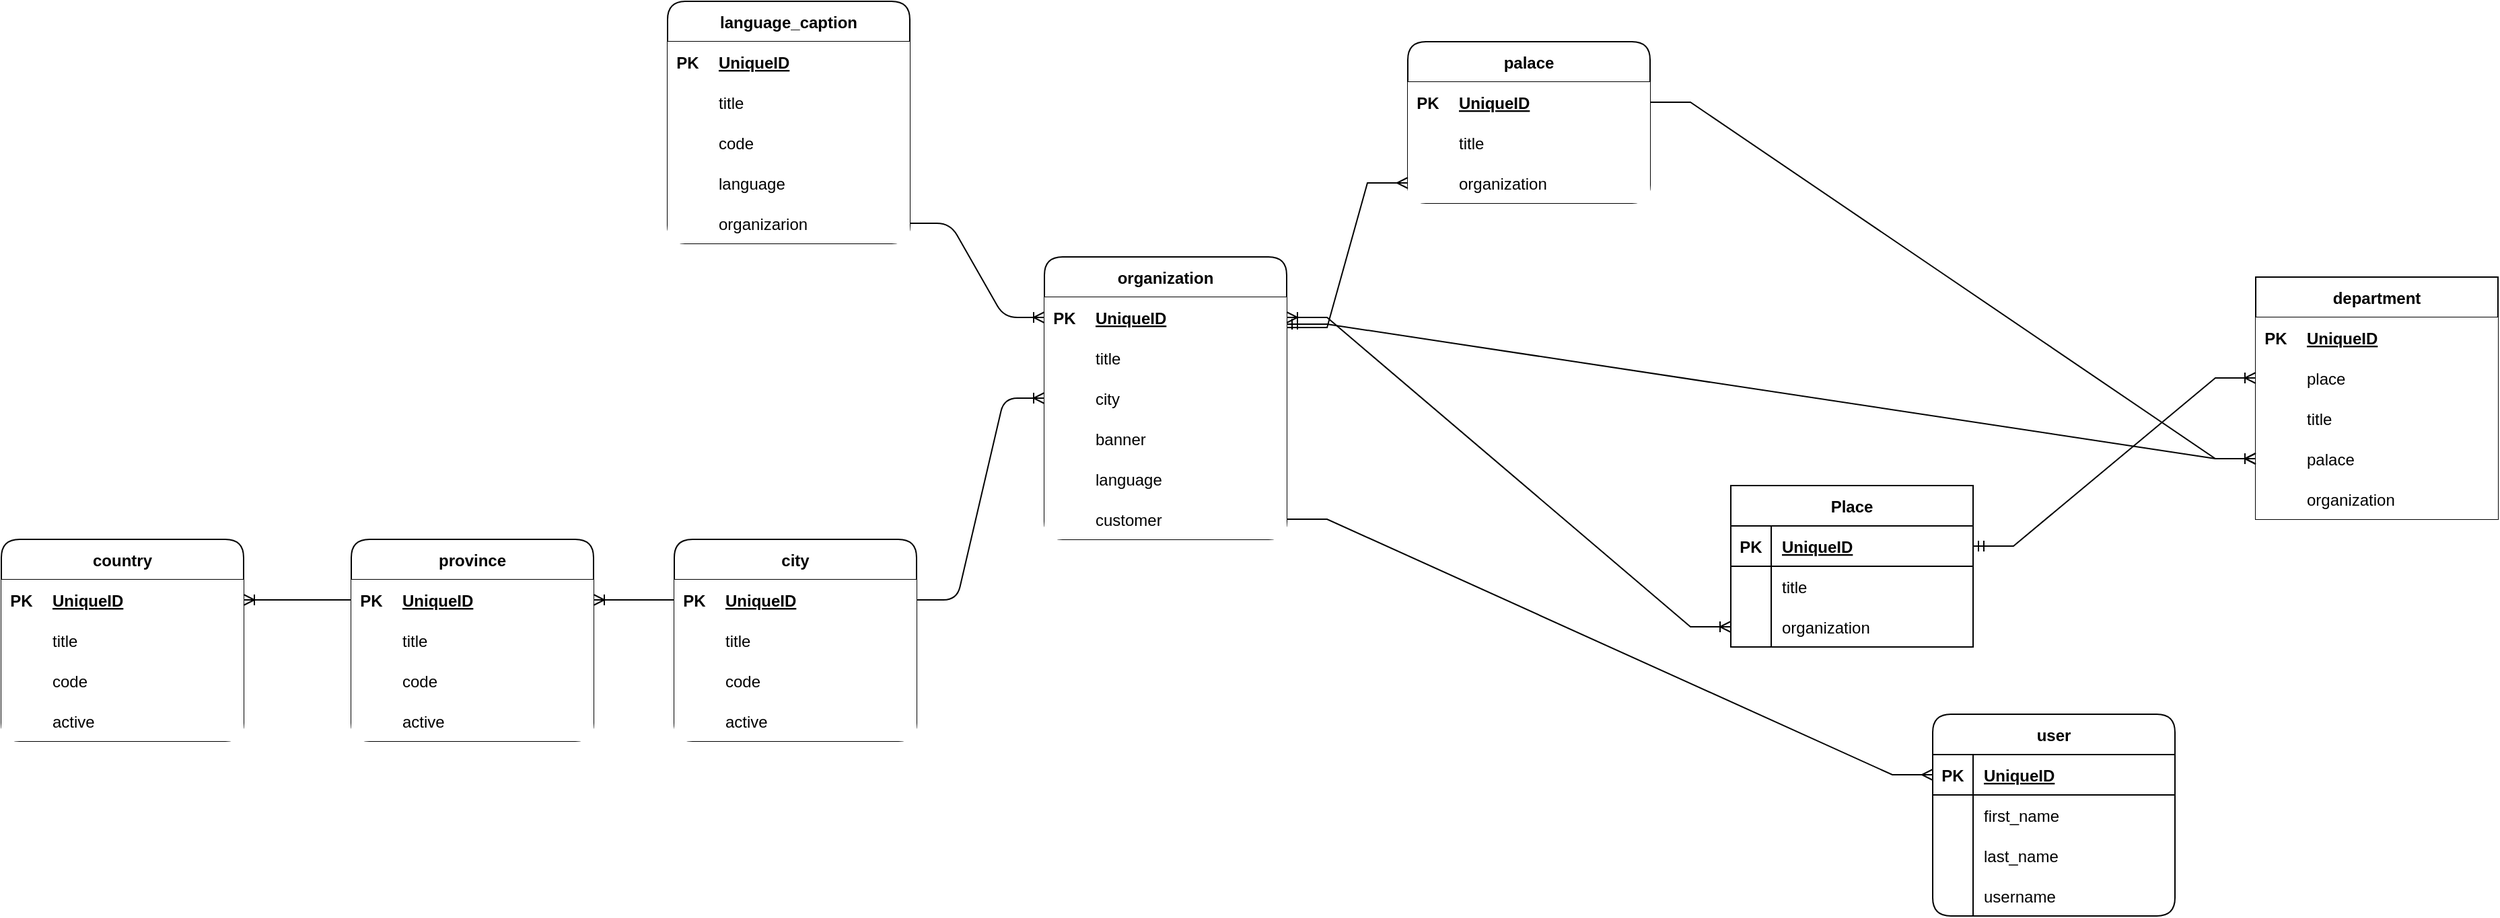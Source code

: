 <mxfile version="20.5.3" type="embed"><diagram id="NOX8HrihrFbWAJ3iFRxS" name="db schema"><mxGraphModel dx="1368" dy="654" grid="1" gridSize="10" guides="1" tooltips="1" connect="1" arrows="1" fold="1" page="0" pageScale="1" pageWidth="1100" pageHeight="850" math="0" shadow="0"><root><mxCell id="0"/><mxCell id="1" parent="0"/><mxCell id="2" value="country" style="shape=table;startSize=30;container=1;collapsible=1;childLayout=tableLayout;fixedRows=1;rowLines=0;fontStyle=1;align=center;resizeLast=1;swimlaneLine=1;labelBackgroundColor=none;labelBorderColor=none;shadow=0;rounded=1;" parent="1" vertex="1"><mxGeometry x="85" y="660" width="180" height="150" as="geometry"/></mxCell><mxCell id="3" value="" style="shape=tableRow;horizontal=0;startSize=0;swimlaneHead=0;swimlaneBody=0;collapsible=0;dropTarget=0;points=[[0,0.5],[1,0.5]];portConstraint=eastwest;top=0;left=0;right=0;bottom=1;swimlaneLine=1;labelBackgroundColor=none;labelBorderColor=none;shadow=0;rounded=1;" parent="2" vertex="1"><mxGeometry y="30" width="180" height="30" as="geometry"/></mxCell><mxCell id="4" value="PK" style="shape=partialRectangle;connectable=0;top=0;left=0;bottom=0;right=0;fontStyle=1;overflow=hidden;swimlaneLine=1;labelBackgroundColor=none;labelBorderColor=none;shadow=0;rounded=1;" parent="3" vertex="1"><mxGeometry width="30" height="30" as="geometry"><mxRectangle width="30" height="30" as="alternateBounds"/></mxGeometry></mxCell><mxCell id="5" value="UniqueID" style="shape=partialRectangle;connectable=0;top=0;left=0;bottom=0;right=0;align=left;spacingLeft=6;fontStyle=5;overflow=hidden;swimlaneLine=1;labelBackgroundColor=none;labelBorderColor=none;shadow=0;rounded=1;" parent="3" vertex="1"><mxGeometry x="30" width="150" height="30" as="geometry"><mxRectangle width="150" height="30" as="alternateBounds"/></mxGeometry></mxCell><mxCell id="6" value="" style="shape=tableRow;horizontal=0;startSize=0;swimlaneHead=0;swimlaneBody=0;collapsible=0;dropTarget=0;points=[[0,0.5],[1,0.5]];portConstraint=eastwest;top=0;left=0;right=0;bottom=0;swimlaneLine=1;labelBackgroundColor=none;labelBorderColor=none;shadow=0;rounded=1;" parent="2" vertex="1"><mxGeometry y="60" width="180" height="30" as="geometry"/></mxCell><mxCell id="7" value="" style="shape=partialRectangle;connectable=0;top=0;left=0;bottom=0;right=0;editable=1;overflow=hidden;swimlaneLine=1;labelBackgroundColor=none;labelBorderColor=none;shadow=0;rounded=1;" parent="6" vertex="1"><mxGeometry width="30" height="30" as="geometry"><mxRectangle width="30" height="30" as="alternateBounds"/></mxGeometry></mxCell><mxCell id="8" value="title" style="shape=partialRectangle;connectable=0;top=0;left=0;bottom=0;right=0;align=left;spacingLeft=6;overflow=hidden;swimlaneLine=1;labelBackgroundColor=none;labelBorderColor=none;shadow=0;rounded=1;" parent="6" vertex="1"><mxGeometry x="30" width="150" height="30" as="geometry"><mxRectangle width="150" height="30" as="alternateBounds"/></mxGeometry></mxCell><mxCell id="9" value="" style="shape=tableRow;horizontal=0;startSize=0;swimlaneHead=0;swimlaneBody=0;collapsible=0;dropTarget=0;points=[[0,0.5],[1,0.5]];portConstraint=eastwest;top=0;left=0;right=0;bottom=0;swimlaneLine=1;labelBackgroundColor=none;labelBorderColor=none;shadow=0;rounded=1;" parent="2" vertex="1"><mxGeometry y="90" width="180" height="30" as="geometry"/></mxCell><mxCell id="10" value="" style="shape=partialRectangle;connectable=0;top=0;left=0;bottom=0;right=0;editable=1;overflow=hidden;swimlaneLine=1;labelBackgroundColor=none;labelBorderColor=none;shadow=0;rounded=1;" parent="9" vertex="1"><mxGeometry width="30" height="30" as="geometry"><mxRectangle width="30" height="30" as="alternateBounds"/></mxGeometry></mxCell><mxCell id="11" value="code" style="shape=partialRectangle;connectable=0;top=0;left=0;bottom=0;right=0;align=left;spacingLeft=6;overflow=hidden;swimlaneLine=1;labelBackgroundColor=none;labelBorderColor=none;shadow=0;rounded=1;" parent="9" vertex="1"><mxGeometry x="30" width="150" height="30" as="geometry"><mxRectangle width="150" height="30" as="alternateBounds"/></mxGeometry></mxCell><mxCell id="12" value="" style="shape=tableRow;horizontal=0;startSize=0;swimlaneHead=0;swimlaneBody=0;collapsible=0;dropTarget=0;points=[[0,0.5],[1,0.5]];portConstraint=eastwest;top=0;left=0;right=0;bottom=0;swimlaneLine=1;labelBackgroundColor=none;labelBorderColor=none;shadow=0;rounded=1;" parent="2" vertex="1"><mxGeometry y="120" width="180" height="30" as="geometry"/></mxCell><mxCell id="13" value="" style="shape=partialRectangle;connectable=0;top=0;left=0;bottom=0;right=0;editable=1;overflow=hidden;swimlaneLine=1;labelBackgroundColor=none;labelBorderColor=none;shadow=0;rounded=1;" parent="12" vertex="1"><mxGeometry width="30" height="30" as="geometry"><mxRectangle width="30" height="30" as="alternateBounds"/></mxGeometry></mxCell><mxCell id="14" value="active" style="shape=partialRectangle;connectable=0;top=0;left=0;bottom=0;right=0;align=left;spacingLeft=6;overflow=hidden;swimlaneLine=1;labelBackgroundColor=none;labelBorderColor=none;shadow=0;rounded=1;" parent="12" vertex="1"><mxGeometry x="30" width="150" height="30" as="geometry"><mxRectangle width="150" height="30" as="alternateBounds"/></mxGeometry></mxCell><mxCell id="28" value="language_caption" style="shape=table;startSize=30;container=1;collapsible=1;childLayout=tableLayout;fixedRows=1;rowLines=0;fontStyle=1;align=center;resizeLast=1;swimlaneLine=1;labelBackgroundColor=none;labelBorderColor=none;shadow=0;rounded=1;" parent="1" vertex="1"><mxGeometry x="580" y="260" width="180" height="180" as="geometry"/></mxCell><mxCell id="29" value="" style="shape=tableRow;horizontal=0;startSize=0;swimlaneHead=0;swimlaneBody=0;collapsible=0;dropTarget=0;points=[[0,0.5],[1,0.5]];portConstraint=eastwest;top=0;left=0;right=0;bottom=1;swimlaneLine=1;labelBackgroundColor=none;labelBorderColor=none;shadow=0;rounded=1;" parent="28" vertex="1"><mxGeometry y="30" width="180" height="30" as="geometry"/></mxCell><mxCell id="30" value="PK" style="shape=partialRectangle;connectable=0;top=0;left=0;bottom=0;right=0;fontStyle=1;overflow=hidden;swimlaneLine=1;labelBackgroundColor=none;labelBorderColor=none;shadow=0;rounded=1;" parent="29" vertex="1"><mxGeometry width="30" height="30" as="geometry"><mxRectangle width="30" height="30" as="alternateBounds"/></mxGeometry></mxCell><mxCell id="31" value="UniqueID" style="shape=partialRectangle;connectable=0;top=0;left=0;bottom=0;right=0;align=left;spacingLeft=6;fontStyle=5;overflow=hidden;swimlaneLine=1;labelBackgroundColor=none;labelBorderColor=none;shadow=0;rounded=1;" parent="29" vertex="1"><mxGeometry x="30" width="150" height="30" as="geometry"><mxRectangle width="150" height="30" as="alternateBounds"/></mxGeometry></mxCell><mxCell id="32" value="" style="shape=tableRow;horizontal=0;startSize=0;swimlaneHead=0;swimlaneBody=0;collapsible=0;dropTarget=0;points=[[0,0.5],[1,0.5]];portConstraint=eastwest;top=0;left=0;right=0;bottom=0;swimlaneLine=1;labelBackgroundColor=none;labelBorderColor=none;shadow=0;rounded=1;" parent="28" vertex="1"><mxGeometry y="60" width="180" height="30" as="geometry"/></mxCell><mxCell id="33" value="" style="shape=partialRectangle;connectable=0;top=0;left=0;bottom=0;right=0;editable=1;overflow=hidden;swimlaneLine=1;labelBackgroundColor=none;labelBorderColor=none;shadow=0;rounded=1;" parent="32" vertex="1"><mxGeometry width="30" height="30" as="geometry"><mxRectangle width="30" height="30" as="alternateBounds"/></mxGeometry></mxCell><mxCell id="34" value="title" style="shape=partialRectangle;connectable=0;top=0;left=0;bottom=0;right=0;align=left;spacingLeft=6;overflow=hidden;swimlaneLine=1;labelBackgroundColor=none;labelBorderColor=none;shadow=0;rounded=1;" parent="32" vertex="1"><mxGeometry x="30" width="150" height="30" as="geometry"><mxRectangle width="150" height="30" as="alternateBounds"/></mxGeometry></mxCell><mxCell id="35" value="" style="shape=tableRow;horizontal=0;startSize=0;swimlaneHead=0;swimlaneBody=0;collapsible=0;dropTarget=0;points=[[0,0.5],[1,0.5]];portConstraint=eastwest;top=0;left=0;right=0;bottom=0;swimlaneLine=1;labelBackgroundColor=none;labelBorderColor=none;shadow=0;rounded=1;" parent="28" vertex="1"><mxGeometry y="90" width="180" height="30" as="geometry"/></mxCell><mxCell id="36" value="" style="shape=partialRectangle;connectable=0;top=0;left=0;bottom=0;right=0;editable=1;overflow=hidden;swimlaneLine=1;labelBackgroundColor=none;labelBorderColor=none;shadow=0;rounded=1;" parent="35" vertex="1"><mxGeometry width="30" height="30" as="geometry"><mxRectangle width="30" height="30" as="alternateBounds"/></mxGeometry></mxCell><mxCell id="37" value="code" style="shape=partialRectangle;connectable=0;top=0;left=0;bottom=0;right=0;align=left;spacingLeft=6;overflow=hidden;swimlaneLine=1;labelBackgroundColor=none;labelBorderColor=none;shadow=0;rounded=1;" parent="35" vertex="1"><mxGeometry x="30" width="150" height="30" as="geometry"><mxRectangle width="150" height="30" as="alternateBounds"/></mxGeometry></mxCell><mxCell id="38" value="" style="shape=tableRow;horizontal=0;startSize=0;swimlaneHead=0;swimlaneBody=0;collapsible=0;dropTarget=0;points=[[0,0.5],[1,0.5]];portConstraint=eastwest;top=0;left=0;right=0;bottom=0;swimlaneLine=1;labelBackgroundColor=none;labelBorderColor=none;shadow=0;rounded=1;" parent="28" vertex="1"><mxGeometry y="120" width="180" height="30" as="geometry"/></mxCell><mxCell id="39" value="" style="shape=partialRectangle;connectable=0;top=0;left=0;bottom=0;right=0;editable=1;overflow=hidden;swimlaneLine=1;labelBackgroundColor=none;labelBorderColor=none;shadow=0;rounded=1;" parent="38" vertex="1"><mxGeometry width="30" height="30" as="geometry"><mxRectangle width="30" height="30" as="alternateBounds"/></mxGeometry></mxCell><mxCell id="40" value="language" style="shape=partialRectangle;connectable=0;top=0;left=0;bottom=0;right=0;align=left;spacingLeft=6;overflow=hidden;swimlaneLine=1;labelBackgroundColor=none;labelBorderColor=none;shadow=0;rounded=1;" parent="38" vertex="1"><mxGeometry x="30" width="150" height="30" as="geometry"><mxRectangle width="150" height="30" as="alternateBounds"/></mxGeometry></mxCell><mxCell id="41" value="" style="shape=tableRow;horizontal=0;startSize=0;swimlaneHead=0;swimlaneBody=0;collapsible=0;dropTarget=0;points=[[0,0.5],[1,0.5]];portConstraint=eastwest;top=0;left=0;right=0;bottom=0;swimlaneLine=1;labelBackgroundColor=none;labelBorderColor=none;shadow=0;rounded=1;" parent="28" vertex="1"><mxGeometry y="150" width="180" height="30" as="geometry"/></mxCell><mxCell id="42" value="" style="shape=partialRectangle;connectable=0;top=0;left=0;bottom=0;right=0;editable=1;overflow=hidden;swimlaneLine=1;labelBackgroundColor=none;labelBorderColor=none;shadow=0;rounded=1;" parent="41" vertex="1"><mxGeometry width="30" height="30" as="geometry"><mxRectangle width="30" height="30" as="alternateBounds"/></mxGeometry></mxCell><mxCell id="43" value="organizarion" style="shape=partialRectangle;connectable=0;top=0;left=0;bottom=0;right=0;align=left;spacingLeft=6;overflow=hidden;swimlaneLine=1;labelBackgroundColor=none;labelBorderColor=none;shadow=0;rounded=1;" parent="41" vertex="1"><mxGeometry x="30" width="150" height="30" as="geometry"><mxRectangle width="150" height="30" as="alternateBounds"/></mxGeometry></mxCell><mxCell id="46" value="organization" style="shape=table;startSize=30;container=1;collapsible=1;childLayout=tableLayout;fixedRows=1;rowLines=0;fontStyle=1;align=center;resizeLast=1;swimlaneLine=1;labelBackgroundColor=none;labelBorderColor=none;shadow=0;rounded=1;" parent="1" vertex="1"><mxGeometry x="860" y="450" width="180" height="210" as="geometry"/></mxCell><mxCell id="47" value="" style="shape=tableRow;horizontal=0;startSize=0;swimlaneHead=0;swimlaneBody=0;collapsible=0;dropTarget=0;points=[[0,0.5],[1,0.5]];portConstraint=eastwest;top=0;left=0;right=0;bottom=1;swimlaneLine=1;labelBackgroundColor=none;labelBorderColor=none;shadow=0;rounded=1;" parent="46" vertex="1"><mxGeometry y="30" width="180" height="30" as="geometry"/></mxCell><mxCell id="48" value="PK" style="shape=partialRectangle;connectable=0;top=0;left=0;bottom=0;right=0;fontStyle=1;overflow=hidden;swimlaneLine=1;labelBackgroundColor=none;labelBorderColor=none;shadow=0;rounded=1;" parent="47" vertex="1"><mxGeometry width="30" height="30" as="geometry"><mxRectangle width="30" height="30" as="alternateBounds"/></mxGeometry></mxCell><mxCell id="49" value="UniqueID" style="shape=partialRectangle;connectable=0;top=0;left=0;bottom=0;right=0;align=left;spacingLeft=6;fontStyle=5;overflow=hidden;swimlaneLine=1;labelBackgroundColor=none;labelBorderColor=none;shadow=0;rounded=1;" parent="47" vertex="1"><mxGeometry x="30" width="150" height="30" as="geometry"><mxRectangle width="150" height="30" as="alternateBounds"/></mxGeometry></mxCell><mxCell id="50" value="" style="shape=tableRow;horizontal=0;startSize=0;swimlaneHead=0;swimlaneBody=0;collapsible=0;dropTarget=0;points=[[0,0.5],[1,0.5]];portConstraint=eastwest;top=0;left=0;right=0;bottom=0;swimlaneLine=1;labelBackgroundColor=none;labelBorderColor=none;shadow=0;rounded=1;" parent="46" vertex="1"><mxGeometry y="60" width="180" height="30" as="geometry"/></mxCell><mxCell id="51" value="" style="shape=partialRectangle;connectable=0;top=0;left=0;bottom=0;right=0;editable=1;overflow=hidden;swimlaneLine=1;labelBackgroundColor=none;labelBorderColor=none;shadow=0;rounded=1;" parent="50" vertex="1"><mxGeometry width="30" height="30" as="geometry"><mxRectangle width="30" height="30" as="alternateBounds"/></mxGeometry></mxCell><mxCell id="52" value="title" style="shape=partialRectangle;connectable=0;top=0;left=0;bottom=0;right=0;align=left;spacingLeft=6;overflow=hidden;swimlaneLine=1;labelBackgroundColor=none;labelBorderColor=none;shadow=0;rounded=1;" parent="50" vertex="1"><mxGeometry x="30" width="150" height="30" as="geometry"><mxRectangle width="150" height="30" as="alternateBounds"/></mxGeometry></mxCell><mxCell id="53" value="" style="shape=tableRow;horizontal=0;startSize=0;swimlaneHead=0;swimlaneBody=0;collapsible=0;dropTarget=0;points=[[0,0.5],[1,0.5]];portConstraint=eastwest;top=0;left=0;right=0;bottom=0;swimlaneLine=1;labelBackgroundColor=none;labelBorderColor=none;shadow=0;rounded=1;" parent="46" vertex="1"><mxGeometry y="90" width="180" height="30" as="geometry"/></mxCell><mxCell id="54" value="" style="shape=partialRectangle;connectable=0;top=0;left=0;bottom=0;right=0;editable=1;overflow=hidden;swimlaneLine=1;labelBackgroundColor=none;labelBorderColor=none;shadow=0;rounded=1;" parent="53" vertex="1"><mxGeometry width="30" height="30" as="geometry"><mxRectangle width="30" height="30" as="alternateBounds"/></mxGeometry></mxCell><mxCell id="55" value="city" style="shape=partialRectangle;connectable=0;top=0;left=0;bottom=0;right=0;align=left;spacingLeft=6;overflow=hidden;swimlaneLine=1;labelBackgroundColor=none;labelBorderColor=none;shadow=0;rounded=1;" parent="53" vertex="1"><mxGeometry x="30" width="150" height="30" as="geometry"><mxRectangle width="150" height="30" as="alternateBounds"/></mxGeometry></mxCell><mxCell id="141" value="" style="shape=tableRow;horizontal=0;startSize=0;swimlaneHead=0;swimlaneBody=0;collapsible=0;dropTarget=0;points=[[0,0.5],[1,0.5]];portConstraint=eastwest;top=0;left=0;right=0;bottom=0;swimlaneLine=1;labelBackgroundColor=none;labelBorderColor=none;shadow=0;rounded=1;" parent="46" vertex="1"><mxGeometry y="120" width="180" height="30" as="geometry"/></mxCell><mxCell id="142" value="" style="shape=partialRectangle;connectable=0;top=0;left=0;bottom=0;right=0;editable=1;overflow=hidden;swimlaneLine=1;labelBackgroundColor=none;labelBorderColor=none;shadow=0;rounded=1;" parent="141" vertex="1"><mxGeometry width="30" height="30" as="geometry"><mxRectangle width="30" height="30" as="alternateBounds"/></mxGeometry></mxCell><mxCell id="143" value="banner" style="shape=partialRectangle;connectable=0;top=0;left=0;bottom=0;right=0;align=left;spacingLeft=6;overflow=hidden;swimlaneLine=1;labelBackgroundColor=none;labelBorderColor=none;shadow=0;rounded=1;" parent="141" vertex="1"><mxGeometry x="30" width="150" height="30" as="geometry"><mxRectangle width="150" height="30" as="alternateBounds"/></mxGeometry></mxCell><mxCell id="107" value="" style="shape=tableRow;horizontal=0;startSize=0;swimlaneHead=0;swimlaneBody=0;collapsible=0;dropTarget=0;points=[[0,0.5],[1,0.5]];portConstraint=eastwest;top=0;left=0;right=0;bottom=0;swimlaneLine=1;labelBackgroundColor=none;labelBorderColor=none;shadow=0;rounded=1;" parent="46" vertex="1"><mxGeometry y="150" width="180" height="30" as="geometry"/></mxCell><mxCell id="108" value="" style="shape=partialRectangle;connectable=0;top=0;left=0;bottom=0;right=0;editable=1;overflow=hidden;swimlaneLine=1;labelBackgroundColor=none;labelBorderColor=none;shadow=0;rounded=1;" parent="107" vertex="1"><mxGeometry width="30" height="30" as="geometry"><mxRectangle width="30" height="30" as="alternateBounds"/></mxGeometry></mxCell><mxCell id="109" value="language" style="shape=partialRectangle;connectable=0;top=0;left=0;bottom=0;right=0;align=left;spacingLeft=6;overflow=hidden;swimlaneLine=1;labelBackgroundColor=none;labelBorderColor=none;shadow=0;rounded=1;" parent="107" vertex="1"><mxGeometry x="30" width="150" height="30" as="geometry"><mxRectangle width="150" height="30" as="alternateBounds"/></mxGeometry></mxCell><mxCell id="212" style="shape=tableRow;horizontal=0;startSize=0;swimlaneHead=0;swimlaneBody=0;collapsible=0;dropTarget=0;points=[[0,0.5],[1,0.5]];portConstraint=eastwest;top=0;left=0;right=0;bottom=0;swimlaneLine=1;labelBackgroundColor=none;labelBorderColor=none;shadow=0;rounded=1;" vertex="1" parent="46"><mxGeometry y="180" width="180" height="30" as="geometry"/></mxCell><mxCell id="213" style="shape=partialRectangle;connectable=0;top=0;left=0;bottom=0;right=0;editable=1;overflow=hidden;swimlaneLine=1;labelBackgroundColor=none;labelBorderColor=none;shadow=0;rounded=1;" vertex="1" parent="212"><mxGeometry width="30" height="30" as="geometry"><mxRectangle width="30" height="30" as="alternateBounds"/></mxGeometry></mxCell><mxCell id="214" value="customer" style="shape=partialRectangle;connectable=0;top=0;left=0;bottom=0;right=0;align=left;spacingLeft=6;overflow=hidden;swimlaneLine=1;labelBackgroundColor=none;labelBorderColor=none;shadow=0;rounded=1;" vertex="1" parent="212"><mxGeometry x="30" width="150" height="30" as="geometry"><mxRectangle width="150" height="30" as="alternateBounds"/></mxGeometry></mxCell><mxCell id="59" value="" style="edgeStyle=entityRelationEdgeStyle;fontSize=12;endArrow=ERoneToMany;rounded=1;entryX=0;entryY=0.5;entryDx=0;entryDy=0;exitX=1;exitY=0.5;exitDx=0;exitDy=0;swimlaneLine=1;fontColor=default;labelBackgroundColor=none;labelBorderColor=none;shadow=0;" parent="1" source="41" target="47" edge="1"><mxGeometry width="100" height="100" relative="1" as="geometry"><mxPoint x="810" y="580" as="sourcePoint"/><mxPoint x="910" y="480" as="targetPoint"/></mxGeometry></mxCell><mxCell id="60" value="province" style="shape=table;startSize=30;container=1;collapsible=1;childLayout=tableLayout;fixedRows=1;rowLines=0;fontStyle=1;align=center;resizeLast=1;swimlaneLine=1;labelBackgroundColor=none;labelBorderColor=none;shadow=0;rounded=1;" parent="1" vertex="1"><mxGeometry x="345" y="660" width="180" height="150" as="geometry"/></mxCell><mxCell id="61" value="" style="shape=tableRow;horizontal=0;startSize=0;swimlaneHead=0;swimlaneBody=0;collapsible=0;dropTarget=0;points=[[0,0.5],[1,0.5]];portConstraint=eastwest;top=0;left=0;right=0;bottom=1;swimlaneLine=1;labelBackgroundColor=none;labelBorderColor=none;shadow=0;rounded=1;" parent="60" vertex="1"><mxGeometry y="30" width="180" height="30" as="geometry"/></mxCell><mxCell id="62" value="PK" style="shape=partialRectangle;connectable=0;top=0;left=0;bottom=0;right=0;fontStyle=1;overflow=hidden;swimlaneLine=1;labelBackgroundColor=none;labelBorderColor=none;shadow=0;rounded=1;" parent="61" vertex="1"><mxGeometry width="30" height="30" as="geometry"><mxRectangle width="30" height="30" as="alternateBounds"/></mxGeometry></mxCell><mxCell id="63" value="UniqueID" style="shape=partialRectangle;connectable=0;top=0;left=0;bottom=0;right=0;align=left;spacingLeft=6;fontStyle=5;overflow=hidden;swimlaneLine=1;labelBackgroundColor=none;labelBorderColor=none;shadow=0;rounded=1;" parent="61" vertex="1"><mxGeometry x="30" width="150" height="30" as="geometry"><mxRectangle width="150" height="30" as="alternateBounds"/></mxGeometry></mxCell><mxCell id="64" value="" style="shape=tableRow;horizontal=0;startSize=0;swimlaneHead=0;swimlaneBody=0;collapsible=0;dropTarget=0;points=[[0,0.5],[1,0.5]];portConstraint=eastwest;top=0;left=0;right=0;bottom=0;swimlaneLine=1;labelBackgroundColor=none;labelBorderColor=none;shadow=0;rounded=1;" parent="60" vertex="1"><mxGeometry y="60" width="180" height="30" as="geometry"/></mxCell><mxCell id="65" value="" style="shape=partialRectangle;connectable=0;top=0;left=0;bottom=0;right=0;editable=1;overflow=hidden;swimlaneLine=1;labelBackgroundColor=none;labelBorderColor=none;shadow=0;rounded=1;" parent="64" vertex="1"><mxGeometry width="30" height="30" as="geometry"><mxRectangle width="30" height="30" as="alternateBounds"/></mxGeometry></mxCell><mxCell id="66" value="title" style="shape=partialRectangle;connectable=0;top=0;left=0;bottom=0;right=0;align=left;spacingLeft=6;overflow=hidden;swimlaneLine=1;labelBackgroundColor=none;labelBorderColor=none;shadow=0;rounded=1;" parent="64" vertex="1"><mxGeometry x="30" width="150" height="30" as="geometry"><mxRectangle width="150" height="30" as="alternateBounds"/></mxGeometry></mxCell><mxCell id="67" value="" style="shape=tableRow;horizontal=0;startSize=0;swimlaneHead=0;swimlaneBody=0;collapsible=0;dropTarget=0;points=[[0,0.5],[1,0.5]];portConstraint=eastwest;top=0;left=0;right=0;bottom=0;swimlaneLine=1;labelBackgroundColor=none;labelBorderColor=none;shadow=0;rounded=1;" parent="60" vertex="1"><mxGeometry y="90" width="180" height="30" as="geometry"/></mxCell><mxCell id="68" value="" style="shape=partialRectangle;connectable=0;top=0;left=0;bottom=0;right=0;editable=1;overflow=hidden;swimlaneLine=1;labelBackgroundColor=none;labelBorderColor=none;shadow=0;rounded=1;" parent="67" vertex="1"><mxGeometry width="30" height="30" as="geometry"><mxRectangle width="30" height="30" as="alternateBounds"/></mxGeometry></mxCell><mxCell id="69" value="code" style="shape=partialRectangle;connectable=0;top=0;left=0;bottom=0;right=0;align=left;spacingLeft=6;overflow=hidden;swimlaneLine=1;labelBackgroundColor=none;labelBorderColor=none;shadow=0;rounded=1;" parent="67" vertex="1"><mxGeometry x="30" width="150" height="30" as="geometry"><mxRectangle width="150" height="30" as="alternateBounds"/></mxGeometry></mxCell><mxCell id="70" value="" style="shape=tableRow;horizontal=0;startSize=0;swimlaneHead=0;swimlaneBody=0;collapsible=0;dropTarget=0;points=[[0,0.5],[1,0.5]];portConstraint=eastwest;top=0;left=0;right=0;bottom=0;swimlaneLine=1;labelBackgroundColor=none;labelBorderColor=none;shadow=0;rounded=1;" parent="60" vertex="1"><mxGeometry y="120" width="180" height="30" as="geometry"/></mxCell><mxCell id="71" value="" style="shape=partialRectangle;connectable=0;top=0;left=0;bottom=0;right=0;editable=1;overflow=hidden;swimlaneLine=1;labelBackgroundColor=none;labelBorderColor=none;shadow=0;rounded=1;" parent="70" vertex="1"><mxGeometry width="30" height="30" as="geometry"><mxRectangle width="30" height="30" as="alternateBounds"/></mxGeometry></mxCell><mxCell id="72" value="active" style="shape=partialRectangle;connectable=0;top=0;left=0;bottom=0;right=0;align=left;spacingLeft=6;overflow=hidden;swimlaneLine=1;labelBackgroundColor=none;labelBorderColor=none;shadow=0;rounded=1;" parent="70" vertex="1"><mxGeometry x="30" width="150" height="30" as="geometry"><mxRectangle width="150" height="30" as="alternateBounds"/></mxGeometry></mxCell><mxCell id="73" value="city" style="shape=table;startSize=30;container=1;collapsible=1;childLayout=tableLayout;fixedRows=1;rowLines=0;fontStyle=1;align=center;resizeLast=1;swimlaneLine=1;labelBackgroundColor=none;labelBorderColor=none;shadow=0;rounded=1;" parent="1" vertex="1"><mxGeometry x="585" y="660" width="180" height="150" as="geometry"/></mxCell><mxCell id="74" value="" style="shape=tableRow;horizontal=0;startSize=0;swimlaneHead=0;swimlaneBody=0;collapsible=0;dropTarget=0;points=[[0,0.5],[1,0.5]];portConstraint=eastwest;top=0;left=0;right=0;bottom=1;swimlaneLine=1;labelBackgroundColor=none;labelBorderColor=none;shadow=0;rounded=1;" parent="73" vertex="1"><mxGeometry y="30" width="180" height="30" as="geometry"/></mxCell><mxCell id="75" value="PK" style="shape=partialRectangle;connectable=0;top=0;left=0;bottom=0;right=0;fontStyle=1;overflow=hidden;swimlaneLine=1;labelBackgroundColor=none;labelBorderColor=none;shadow=0;rounded=1;" parent="74" vertex="1"><mxGeometry width="30" height="30" as="geometry"><mxRectangle width="30" height="30" as="alternateBounds"/></mxGeometry></mxCell><mxCell id="76" value="UniqueID" style="shape=partialRectangle;connectable=0;top=0;left=0;bottom=0;right=0;align=left;spacingLeft=6;fontStyle=5;overflow=hidden;swimlaneLine=1;labelBackgroundColor=none;labelBorderColor=none;shadow=0;rounded=1;" parent="74" vertex="1"><mxGeometry x="30" width="150" height="30" as="geometry"><mxRectangle width="150" height="30" as="alternateBounds"/></mxGeometry></mxCell><mxCell id="77" value="" style="shape=tableRow;horizontal=0;startSize=0;swimlaneHead=0;swimlaneBody=0;collapsible=0;dropTarget=0;points=[[0,0.5],[1,0.5]];portConstraint=eastwest;top=0;left=0;right=0;bottom=0;swimlaneLine=1;labelBackgroundColor=none;labelBorderColor=none;shadow=0;rounded=1;" parent="73" vertex="1"><mxGeometry y="60" width="180" height="30" as="geometry"/></mxCell><mxCell id="78" value="" style="shape=partialRectangle;connectable=0;top=0;left=0;bottom=0;right=0;editable=1;overflow=hidden;swimlaneLine=1;labelBackgroundColor=none;labelBorderColor=none;shadow=0;rounded=1;" parent="77" vertex="1"><mxGeometry width="30" height="30" as="geometry"><mxRectangle width="30" height="30" as="alternateBounds"/></mxGeometry></mxCell><mxCell id="79" value="title" style="shape=partialRectangle;connectable=0;top=0;left=0;bottom=0;right=0;align=left;spacingLeft=6;overflow=hidden;swimlaneLine=1;labelBackgroundColor=none;labelBorderColor=none;shadow=0;rounded=1;" parent="77" vertex="1"><mxGeometry x="30" width="150" height="30" as="geometry"><mxRectangle width="150" height="30" as="alternateBounds"/></mxGeometry></mxCell><mxCell id="80" value="" style="shape=tableRow;horizontal=0;startSize=0;swimlaneHead=0;swimlaneBody=0;collapsible=0;dropTarget=0;points=[[0,0.5],[1,0.5]];portConstraint=eastwest;top=0;left=0;right=0;bottom=0;swimlaneLine=1;labelBackgroundColor=none;labelBorderColor=none;shadow=0;rounded=1;" parent="73" vertex="1"><mxGeometry y="90" width="180" height="30" as="geometry"/></mxCell><mxCell id="81" value="" style="shape=partialRectangle;connectable=0;top=0;left=0;bottom=0;right=0;editable=1;overflow=hidden;swimlaneLine=1;labelBackgroundColor=none;labelBorderColor=none;shadow=0;rounded=1;" parent="80" vertex="1"><mxGeometry width="30" height="30" as="geometry"><mxRectangle width="30" height="30" as="alternateBounds"/></mxGeometry></mxCell><mxCell id="82" value="code" style="shape=partialRectangle;connectable=0;top=0;left=0;bottom=0;right=0;align=left;spacingLeft=6;overflow=hidden;swimlaneLine=1;labelBackgroundColor=none;labelBorderColor=none;shadow=0;rounded=1;" parent="80" vertex="1"><mxGeometry x="30" width="150" height="30" as="geometry"><mxRectangle width="150" height="30" as="alternateBounds"/></mxGeometry></mxCell><mxCell id="83" value="" style="shape=tableRow;horizontal=0;startSize=0;swimlaneHead=0;swimlaneBody=0;collapsible=0;dropTarget=0;points=[[0,0.5],[1,0.5]];portConstraint=eastwest;top=0;left=0;right=0;bottom=0;swimlaneLine=1;labelBackgroundColor=none;labelBorderColor=none;shadow=0;rounded=1;" parent="73" vertex="1"><mxGeometry y="120" width="180" height="30" as="geometry"/></mxCell><mxCell id="84" value="" style="shape=partialRectangle;connectable=0;top=0;left=0;bottom=0;right=0;editable=1;overflow=hidden;swimlaneLine=1;labelBackgroundColor=none;labelBorderColor=none;shadow=0;rounded=1;" parent="83" vertex="1"><mxGeometry width="30" height="30" as="geometry"><mxRectangle width="30" height="30" as="alternateBounds"/></mxGeometry></mxCell><mxCell id="85" value="active" style="shape=partialRectangle;connectable=0;top=0;left=0;bottom=0;right=0;align=left;spacingLeft=6;overflow=hidden;swimlaneLine=1;labelBackgroundColor=none;labelBorderColor=none;shadow=0;rounded=1;" parent="83" vertex="1"><mxGeometry x="30" width="150" height="30" as="geometry"><mxRectangle width="150" height="30" as="alternateBounds"/></mxGeometry></mxCell><mxCell id="86" value="" style="edgeStyle=entityRelationEdgeStyle;fontSize=12;endArrow=ERoneToMany;rounded=1;entryX=1;entryY=0.5;entryDx=0;entryDy=0;exitX=0;exitY=0.5;exitDx=0;exitDy=0;swimlaneLine=1;fontColor=default;labelBackgroundColor=none;labelBorderColor=none;shadow=0;" parent="1" source="61" target="3" edge="1"><mxGeometry width="100" height="100" relative="1" as="geometry"><mxPoint x="385" y="790" as="sourcePoint"/><mxPoint x="485" y="690" as="targetPoint"/></mxGeometry></mxCell><mxCell id="87" value="" style="edgeStyle=entityRelationEdgeStyle;fontSize=12;endArrow=ERoneToMany;rounded=1;entryX=1;entryY=0.5;entryDx=0;entryDy=0;exitX=0;exitY=0.5;exitDx=0;exitDy=0;swimlaneLine=1;fontColor=default;labelBackgroundColor=none;labelBorderColor=none;shadow=0;" parent="1" source="74" target="61" edge="1"><mxGeometry width="100" height="100" relative="1" as="geometry"><mxPoint x="385" y="790" as="sourcePoint"/><mxPoint x="485" y="690" as="targetPoint"/></mxGeometry></mxCell><mxCell id="88" value="" style="edgeStyle=entityRelationEdgeStyle;fontSize=12;endArrow=ERoneToMany;rounded=1;entryX=0;entryY=0.5;entryDx=0;entryDy=0;exitX=1;exitY=0.5;exitDx=0;exitDy=0;swimlaneLine=1;fontColor=default;labelBackgroundColor=none;labelBorderColor=none;shadow=0;" parent="1" source="74" target="53" edge="1"><mxGeometry width="100" height="100" relative="1" as="geometry"><mxPoint x="900" y="570" as="sourcePoint"/><mxPoint x="1000" y="470" as="targetPoint"/></mxGeometry></mxCell><mxCell id="92" value="department" style="shape=table;startSize=30;container=1;collapsible=1;childLayout=tableLayout;fixedRows=1;rowLines=0;fontStyle=1;align=center;resizeLast=1;swimlaneLine=1;labelBackgroundColor=none;labelBorderColor=none;shadow=0;rounded=1;arcSize=0;" parent="1" vertex="1"><mxGeometry x="1760" y="465" width="180" height="180" as="geometry"/></mxCell><mxCell id="93" value="" style="shape=tableRow;horizontal=0;startSize=0;swimlaneHead=0;swimlaneBody=0;collapsible=0;dropTarget=0;points=[[0,0.5],[1,0.5]];portConstraint=eastwest;top=0;left=0;right=0;bottom=1;swimlaneLine=1;labelBackgroundColor=none;labelBorderColor=none;shadow=0;rounded=1;" parent="92" vertex="1"><mxGeometry y="30" width="180" height="30" as="geometry"/></mxCell><mxCell id="94" value="PK" style="shape=partialRectangle;connectable=0;top=0;left=0;bottom=0;right=0;fontStyle=1;overflow=hidden;swimlaneLine=1;labelBackgroundColor=none;labelBorderColor=none;shadow=0;rounded=1;" parent="93" vertex="1"><mxGeometry width="30" height="30" as="geometry"><mxRectangle width="30" height="30" as="alternateBounds"/></mxGeometry></mxCell><mxCell id="95" value="UniqueID" style="shape=partialRectangle;connectable=0;top=0;left=0;bottom=0;right=0;align=left;spacingLeft=6;fontStyle=5;overflow=hidden;swimlaneLine=1;labelBackgroundColor=none;labelBorderColor=none;shadow=0;rounded=1;" parent="93" vertex="1"><mxGeometry x="30" width="150" height="30" as="geometry"><mxRectangle width="150" height="30" as="alternateBounds"/></mxGeometry></mxCell><mxCell id="96" value="" style="shape=tableRow;horizontal=0;startSize=0;swimlaneHead=0;swimlaneBody=0;collapsible=0;dropTarget=0;points=[[0,0.5],[1,0.5]];portConstraint=eastwest;top=0;left=0;right=0;bottom=0;swimlaneLine=1;labelBackgroundColor=none;labelBorderColor=none;shadow=0;rounded=1;" parent="92" vertex="1"><mxGeometry y="60" width="180" height="30" as="geometry"/></mxCell><mxCell id="97" value="" style="shape=partialRectangle;connectable=0;top=0;left=0;bottom=0;right=0;editable=1;overflow=hidden;swimlaneLine=1;labelBackgroundColor=none;labelBorderColor=none;shadow=0;rounded=1;" parent="96" vertex="1"><mxGeometry width="30" height="30" as="geometry"><mxRectangle width="30" height="30" as="alternateBounds"/></mxGeometry></mxCell><mxCell id="98" value="place" style="shape=partialRectangle;connectable=0;top=0;left=0;bottom=0;right=0;align=left;spacingLeft=6;overflow=hidden;swimlaneLine=1;labelBackgroundColor=none;labelBorderColor=none;shadow=0;rounded=1;" parent="96" vertex="1"><mxGeometry x="30" width="150" height="30" as="geometry"><mxRectangle width="150" height="30" as="alternateBounds"/></mxGeometry></mxCell><mxCell id="99" value="" style="shape=tableRow;horizontal=0;startSize=0;swimlaneHead=0;swimlaneBody=0;collapsible=0;dropTarget=0;points=[[0,0.5],[1,0.5]];portConstraint=eastwest;top=0;left=0;right=0;bottom=0;swimlaneLine=1;labelBackgroundColor=none;labelBorderColor=none;shadow=0;rounded=1;" parent="92" vertex="1"><mxGeometry y="90" width="180" height="30" as="geometry"/></mxCell><mxCell id="100" value="" style="shape=partialRectangle;connectable=0;top=0;left=0;bottom=0;right=0;editable=1;overflow=hidden;swimlaneLine=1;labelBackgroundColor=none;labelBorderColor=none;shadow=0;rounded=1;" parent="99" vertex="1"><mxGeometry width="30" height="30" as="geometry"><mxRectangle width="30" height="30" as="alternateBounds"/></mxGeometry></mxCell><mxCell id="101" value="title" style="shape=partialRectangle;connectable=0;top=0;left=0;bottom=0;right=0;align=left;spacingLeft=6;overflow=hidden;swimlaneLine=1;labelBackgroundColor=none;labelBorderColor=none;shadow=0;rounded=1;" parent="99" vertex="1"><mxGeometry x="30" width="150" height="30" as="geometry"><mxRectangle width="150" height="30" as="alternateBounds"/></mxGeometry></mxCell><mxCell id="206" value="" style="shape=tableRow;horizontal=0;startSize=0;swimlaneHead=0;swimlaneBody=0;collapsible=0;dropTarget=0;points=[[0,0.5],[1,0.5]];portConstraint=eastwest;top=0;left=0;right=0;bottom=0;swimlaneLine=1;labelBackgroundColor=none;labelBorderColor=none;shadow=0;rounded=1;" vertex="1" parent="92"><mxGeometry y="120" width="180" height="30" as="geometry"/></mxCell><mxCell id="207" value="" style="shape=partialRectangle;connectable=0;top=0;left=0;bottom=0;right=0;editable=1;overflow=hidden;swimlaneLine=1;labelBackgroundColor=none;labelBorderColor=none;shadow=0;rounded=1;" vertex="1" parent="206"><mxGeometry width="30" height="30" as="geometry"><mxRectangle width="30" height="30" as="alternateBounds"/></mxGeometry></mxCell><mxCell id="208" value="palace" style="shape=partialRectangle;connectable=0;top=0;left=0;bottom=0;right=0;align=left;spacingLeft=6;overflow=hidden;swimlaneLine=1;labelBackgroundColor=none;labelBorderColor=none;shadow=0;rounded=1;" vertex="1" parent="206"><mxGeometry x="30" width="150" height="30" as="geometry"><mxRectangle width="150" height="30" as="alternateBounds"/></mxGeometry></mxCell><mxCell id="247" value="" style="shape=tableRow;horizontal=0;startSize=0;swimlaneHead=0;swimlaneBody=0;collapsible=0;dropTarget=0;points=[[0,0.5],[1,0.5]];portConstraint=eastwest;top=0;left=0;right=0;bottom=0;swimlaneLine=1;labelBackgroundColor=none;labelBorderColor=none;shadow=0;rounded=1;" vertex="1" parent="92"><mxGeometry y="150" width="180" height="30" as="geometry"/></mxCell><mxCell id="248" value="" style="shape=partialRectangle;connectable=0;top=0;left=0;bottom=0;right=0;editable=1;overflow=hidden;swimlaneLine=1;labelBackgroundColor=none;labelBorderColor=none;shadow=0;rounded=1;" vertex="1" parent="247"><mxGeometry width="30" height="30" as="geometry"><mxRectangle width="30" height="30" as="alternateBounds"/></mxGeometry></mxCell><mxCell id="249" value="organization" style="shape=partialRectangle;connectable=0;top=0;left=0;bottom=0;right=0;align=left;spacingLeft=6;overflow=hidden;swimlaneLine=1;labelBackgroundColor=none;labelBorderColor=none;shadow=0;rounded=1;" vertex="1" parent="247"><mxGeometry x="30" width="150" height="30" as="geometry"><mxRectangle width="150" height="30" as="alternateBounds"/></mxGeometry></mxCell><mxCell id="144" value="user" style="shape=table;startSize=30;container=1;collapsible=1;childLayout=tableLayout;fixedRows=1;rowLines=0;fontStyle=1;align=center;resizeLast=1;shadow=0;labelBackgroundColor=none;labelBorderColor=none;fontColor=default;html=0;rounded=1;" parent="1" vertex="1"><mxGeometry x="1520" y="790" width="180" height="150" as="geometry"/></mxCell><mxCell id="145" value="" style="shape=tableRow;horizontal=0;startSize=0;swimlaneHead=0;swimlaneBody=0;fillColor=none;collapsible=0;dropTarget=0;points=[[0,0.5],[1,0.5]];portConstraint=eastwest;top=0;left=0;right=0;bottom=1;shadow=0;labelBackgroundColor=none;labelBorderColor=none;fontColor=default;html=0;rounded=1;" parent="144" vertex="1"><mxGeometry y="30" width="180" height="30" as="geometry"/></mxCell><mxCell id="146" value="PK" style="shape=partialRectangle;connectable=0;fillColor=none;top=0;left=0;bottom=0;right=0;fontStyle=1;overflow=hidden;shadow=0;labelBackgroundColor=none;labelBorderColor=none;fontColor=default;html=0;rounded=1;" parent="145" vertex="1"><mxGeometry width="30" height="30" as="geometry"><mxRectangle width="30" height="30" as="alternateBounds"/></mxGeometry></mxCell><mxCell id="147" value="UniqueID" style="shape=partialRectangle;connectable=0;fillColor=none;top=0;left=0;bottom=0;right=0;align=left;spacingLeft=6;fontStyle=5;overflow=hidden;shadow=0;labelBackgroundColor=none;labelBorderColor=none;fontColor=default;html=0;rounded=1;" parent="145" vertex="1"><mxGeometry x="30" width="150" height="30" as="geometry"><mxRectangle width="150" height="30" as="alternateBounds"/></mxGeometry></mxCell><mxCell id="148" value="" style="shape=tableRow;horizontal=0;startSize=0;swimlaneHead=0;swimlaneBody=0;fillColor=none;collapsible=0;dropTarget=0;points=[[0,0.5],[1,0.5]];portConstraint=eastwest;top=0;left=0;right=0;bottom=0;shadow=0;labelBackgroundColor=none;labelBorderColor=none;fontColor=default;html=0;rounded=1;" parent="144" vertex="1"><mxGeometry y="60" width="180" height="30" as="geometry"/></mxCell><mxCell id="149" value="" style="shape=partialRectangle;connectable=0;fillColor=none;top=0;left=0;bottom=0;right=0;editable=1;overflow=hidden;shadow=0;labelBackgroundColor=none;labelBorderColor=none;fontColor=default;html=0;rounded=1;" parent="148" vertex="1"><mxGeometry width="30" height="30" as="geometry"><mxRectangle width="30" height="30" as="alternateBounds"/></mxGeometry></mxCell><mxCell id="150" value="first_name" style="shape=partialRectangle;connectable=0;fillColor=none;top=0;left=0;bottom=0;right=0;align=left;spacingLeft=6;overflow=hidden;shadow=0;labelBackgroundColor=none;labelBorderColor=none;fontColor=default;html=0;rounded=1;" parent="148" vertex="1"><mxGeometry x="30" width="150" height="30" as="geometry"><mxRectangle width="150" height="30" as="alternateBounds"/></mxGeometry></mxCell><mxCell id="151" value="" style="shape=tableRow;horizontal=0;startSize=0;swimlaneHead=0;swimlaneBody=0;fillColor=none;collapsible=0;dropTarget=0;points=[[0,0.5],[1,0.5]];portConstraint=eastwest;top=0;left=0;right=0;bottom=0;shadow=0;labelBackgroundColor=none;labelBorderColor=none;fontColor=default;html=0;rounded=1;" parent="144" vertex="1"><mxGeometry y="90" width="180" height="30" as="geometry"/></mxCell><mxCell id="152" value="" style="shape=partialRectangle;connectable=0;fillColor=none;top=0;left=0;bottom=0;right=0;editable=1;overflow=hidden;shadow=0;labelBackgroundColor=none;labelBorderColor=none;fontColor=default;html=0;rounded=1;" parent="151" vertex="1"><mxGeometry width="30" height="30" as="geometry"><mxRectangle width="30" height="30" as="alternateBounds"/></mxGeometry></mxCell><mxCell id="153" value="last_name" style="shape=partialRectangle;connectable=0;fillColor=none;top=0;left=0;bottom=0;right=0;align=left;spacingLeft=6;overflow=hidden;shadow=0;labelBackgroundColor=none;labelBorderColor=none;fontColor=default;html=0;rounded=1;" parent="151" vertex="1"><mxGeometry x="30" width="150" height="30" as="geometry"><mxRectangle width="150" height="30" as="alternateBounds"/></mxGeometry></mxCell><mxCell id="154" value="" style="shape=tableRow;horizontal=0;startSize=0;swimlaneHead=0;swimlaneBody=0;fillColor=none;collapsible=0;dropTarget=0;points=[[0,0.5],[1,0.5]];portConstraint=eastwest;top=0;left=0;right=0;bottom=0;shadow=0;labelBackgroundColor=none;labelBorderColor=none;fontColor=default;html=0;rounded=1;" parent="144" vertex="1"><mxGeometry y="120" width="180" height="30" as="geometry"/></mxCell><mxCell id="155" value="" style="shape=partialRectangle;connectable=0;fillColor=none;top=0;left=0;bottom=0;right=0;editable=1;overflow=hidden;shadow=0;labelBackgroundColor=none;labelBorderColor=none;fontColor=default;html=0;rounded=1;" parent="154" vertex="1"><mxGeometry width="30" height="30" as="geometry"><mxRectangle width="30" height="30" as="alternateBounds"/></mxGeometry></mxCell><mxCell id="156" value="username" style="shape=partialRectangle;connectable=0;fillColor=none;top=0;left=0;bottom=0;right=0;align=left;spacingLeft=6;overflow=hidden;shadow=0;labelBackgroundColor=none;labelBorderColor=none;fontColor=default;html=0;rounded=1;" parent="154" vertex="1"><mxGeometry x="30" width="150" height="30" as="geometry"><mxRectangle width="150" height="30" as="alternateBounds"/></mxGeometry></mxCell><mxCell id="194" value="palace" style="shape=table;startSize=30;container=1;collapsible=1;childLayout=tableLayout;fixedRows=1;rowLines=0;fontStyle=1;align=center;resizeLast=1;swimlaneLine=1;labelBackgroundColor=none;labelBorderColor=none;shadow=0;rounded=1;" vertex="1" parent="1"><mxGeometry x="1130" y="290" width="180" height="120" as="geometry"/></mxCell><mxCell id="195" value="" style="shape=tableRow;horizontal=0;startSize=0;swimlaneHead=0;swimlaneBody=0;collapsible=0;dropTarget=0;points=[[0,0.5],[1,0.5]];portConstraint=eastwest;top=0;left=0;right=0;bottom=1;swimlaneLine=1;labelBackgroundColor=none;labelBorderColor=none;shadow=0;rounded=1;" vertex="1" parent="194"><mxGeometry y="30" width="180" height="30" as="geometry"/></mxCell><mxCell id="196" value="PK" style="shape=partialRectangle;connectable=0;top=0;left=0;bottom=0;right=0;fontStyle=1;overflow=hidden;swimlaneLine=1;labelBackgroundColor=none;labelBorderColor=none;shadow=0;rounded=1;" vertex="1" parent="195"><mxGeometry width="30" height="30" as="geometry"><mxRectangle width="30" height="30" as="alternateBounds"/></mxGeometry></mxCell><mxCell id="197" value="UniqueID" style="shape=partialRectangle;connectable=0;top=0;left=0;bottom=0;right=0;align=left;spacingLeft=6;fontStyle=5;overflow=hidden;swimlaneLine=1;labelBackgroundColor=none;labelBorderColor=none;shadow=0;rounded=1;" vertex="1" parent="195"><mxGeometry x="30" width="150" height="30" as="geometry"><mxRectangle width="150" height="30" as="alternateBounds"/></mxGeometry></mxCell><mxCell id="198" value="" style="shape=tableRow;horizontal=0;startSize=0;swimlaneHead=0;swimlaneBody=0;collapsible=0;dropTarget=0;points=[[0,0.5],[1,0.5]];portConstraint=eastwest;top=0;left=0;right=0;bottom=0;swimlaneLine=1;labelBackgroundColor=none;labelBorderColor=none;shadow=0;rounded=1;" vertex="1" parent="194"><mxGeometry y="60" width="180" height="30" as="geometry"/></mxCell><mxCell id="199" value="" style="shape=partialRectangle;connectable=0;top=0;left=0;bottom=0;right=0;editable=1;overflow=hidden;swimlaneLine=1;labelBackgroundColor=none;labelBorderColor=none;shadow=0;rounded=1;" vertex="1" parent="198"><mxGeometry width="30" height="30" as="geometry"><mxRectangle width="30" height="30" as="alternateBounds"/></mxGeometry></mxCell><mxCell id="200" value="title" style="shape=partialRectangle;connectable=0;top=0;left=0;bottom=0;right=0;align=left;spacingLeft=6;overflow=hidden;swimlaneLine=1;labelBackgroundColor=none;labelBorderColor=none;shadow=0;rounded=1;" vertex="1" parent="198"><mxGeometry x="30" width="150" height="30" as="geometry"><mxRectangle width="150" height="30" as="alternateBounds"/></mxGeometry></mxCell><mxCell id="201" value="" style="shape=tableRow;horizontal=0;startSize=0;swimlaneHead=0;swimlaneBody=0;collapsible=0;dropTarget=0;points=[[0,0.5],[1,0.5]];portConstraint=eastwest;top=0;left=0;right=0;bottom=0;swimlaneLine=1;labelBackgroundColor=none;labelBorderColor=none;shadow=0;rounded=1;" vertex="1" parent="194"><mxGeometry y="90" width="180" height="30" as="geometry"/></mxCell><mxCell id="202" value="" style="shape=partialRectangle;connectable=0;top=0;left=0;bottom=0;right=0;editable=1;overflow=hidden;swimlaneLine=1;labelBackgroundColor=none;labelBorderColor=none;shadow=0;rounded=1;" vertex="1" parent="201"><mxGeometry width="30" height="30" as="geometry"><mxRectangle width="30" height="30" as="alternateBounds"/></mxGeometry></mxCell><mxCell id="203" value="organization" style="shape=partialRectangle;connectable=0;top=0;left=0;bottom=0;right=0;align=left;spacingLeft=6;overflow=hidden;swimlaneLine=1;labelBackgroundColor=none;labelBorderColor=none;shadow=0;rounded=1;" vertex="1" parent="201"><mxGeometry x="30" width="150" height="30" as="geometry"><mxRectangle width="150" height="30" as="alternateBounds"/></mxGeometry></mxCell><mxCell id="205" value="" style="edgeStyle=entityRelationEdgeStyle;fontSize=12;html=1;endArrow=ERmany;rounded=0;entryX=0;entryY=0.5;entryDx=0;entryDy=0;exitX=1;exitY=0.25;exitDx=0;exitDy=0;" edge="1" parent="1" source="46" target="201"><mxGeometry width="100" height="100" relative="1" as="geometry"><mxPoint x="1100" y="610" as="sourcePoint"/><mxPoint x="1200" y="510" as="targetPoint"/></mxGeometry></mxCell><mxCell id="209" value="" style="edgeStyle=entityRelationEdgeStyle;fontSize=12;html=1;endArrow=ERoneToMany;startArrow=ERmandOne;rounded=0;entryX=0;entryY=0.5;entryDx=0;entryDy=0;" edge="1" parent="1" target="206"><mxGeometry width="100" height="100" relative="1" as="geometry"><mxPoint x="1040" y="500" as="sourcePoint"/><mxPoint x="1200" y="510" as="targetPoint"/></mxGeometry></mxCell><mxCell id="210" value="" style="edgeStyle=entityRelationEdgeStyle;fontSize=12;html=1;endArrow=ERmany;rounded=0;entryX=0;entryY=0.75;entryDx=0;entryDy=0;exitX=1;exitY=0.5;exitDx=0;exitDy=0;" edge="1" parent="1" source="195" target="92"><mxGeometry width="100" height="100" relative="1" as="geometry"><mxPoint x="1100" y="610" as="sourcePoint"/><mxPoint x="1200" y="510" as="targetPoint"/></mxGeometry></mxCell><mxCell id="211" value="" style="edgeStyle=entityRelationEdgeStyle;fontSize=12;html=1;endArrow=ERmany;rounded=0;exitX=1;exitY=0.5;exitDx=0;exitDy=0;entryX=0;entryY=0.5;entryDx=0;entryDy=0;" edge="1" parent="1" source="212" target="145"><mxGeometry width="100" height="100" relative="1" as="geometry"><mxPoint x="1100" y="940" as="sourcePoint"/><mxPoint x="1200" y="840" as="targetPoint"/></mxGeometry></mxCell><mxCell id="230" value="Place" style="shape=table;startSize=30;container=1;collapsible=1;childLayout=tableLayout;fixedRows=1;rowLines=0;fontStyle=1;align=center;resizeLast=1;" vertex="1" parent="1"><mxGeometry x="1370" y="620" width="180" height="120" as="geometry"/></mxCell><mxCell id="231" value="" style="shape=tableRow;horizontal=0;startSize=0;swimlaneHead=0;swimlaneBody=0;fillColor=none;collapsible=0;dropTarget=0;points=[[0,0.5],[1,0.5]];portConstraint=eastwest;top=0;left=0;right=0;bottom=1;" vertex="1" parent="230"><mxGeometry y="30" width="180" height="30" as="geometry"/></mxCell><mxCell id="232" value="PK" style="shape=partialRectangle;connectable=0;fillColor=none;top=0;left=0;bottom=0;right=0;fontStyle=1;overflow=hidden;" vertex="1" parent="231"><mxGeometry width="30" height="30" as="geometry"><mxRectangle width="30" height="30" as="alternateBounds"/></mxGeometry></mxCell><mxCell id="233" value="UniqueID" style="shape=partialRectangle;connectable=0;fillColor=none;top=0;left=0;bottom=0;right=0;align=left;spacingLeft=6;fontStyle=5;overflow=hidden;" vertex="1" parent="231"><mxGeometry x="30" width="150" height="30" as="geometry"><mxRectangle width="150" height="30" as="alternateBounds"/></mxGeometry></mxCell><mxCell id="234" value="" style="shape=tableRow;horizontal=0;startSize=0;swimlaneHead=0;swimlaneBody=0;fillColor=none;collapsible=0;dropTarget=0;points=[[0,0.5],[1,0.5]];portConstraint=eastwest;top=0;left=0;right=0;bottom=0;" vertex="1" parent="230"><mxGeometry y="60" width="180" height="30" as="geometry"/></mxCell><mxCell id="235" value="" style="shape=partialRectangle;connectable=0;fillColor=none;top=0;left=0;bottom=0;right=0;editable=1;overflow=hidden;" vertex="1" parent="234"><mxGeometry width="30" height="30" as="geometry"><mxRectangle width="30" height="30" as="alternateBounds"/></mxGeometry></mxCell><mxCell id="236" value="title" style="shape=partialRectangle;connectable=0;fillColor=none;top=0;left=0;bottom=0;right=0;align=left;spacingLeft=6;overflow=hidden;" vertex="1" parent="234"><mxGeometry x="30" width="150" height="30" as="geometry"><mxRectangle width="150" height="30" as="alternateBounds"/></mxGeometry></mxCell><mxCell id="251" value="" style="shape=tableRow;horizontal=0;startSize=0;swimlaneHead=0;swimlaneBody=0;fillColor=none;collapsible=0;dropTarget=0;points=[[0,0.5],[1,0.5]];portConstraint=eastwest;top=0;left=0;right=0;bottom=0;" vertex="1" parent="230"><mxGeometry y="90" width="180" height="30" as="geometry"/></mxCell><mxCell id="252" value="" style="shape=partialRectangle;connectable=0;fillColor=none;top=0;left=0;bottom=0;right=0;editable=1;overflow=hidden;" vertex="1" parent="251"><mxGeometry width="30" height="30" as="geometry"><mxRectangle width="30" height="30" as="alternateBounds"/></mxGeometry></mxCell><mxCell id="253" value="organization" style="shape=partialRectangle;connectable=0;fillColor=none;top=0;left=0;bottom=0;right=0;align=left;spacingLeft=6;overflow=hidden;" vertex="1" parent="251"><mxGeometry x="30" width="150" height="30" as="geometry"><mxRectangle width="150" height="30" as="alternateBounds"/></mxGeometry></mxCell><mxCell id="246" value="" style="edgeStyle=entityRelationEdgeStyle;fontSize=12;html=1;endArrow=ERoneToMany;startArrow=ERoneToMany;rounded=0;entryX=1;entryY=0.5;entryDx=0;entryDy=0;exitX=0;exitY=0.5;exitDx=0;exitDy=0;" edge="1" parent="1" source="251" target="47"><mxGeometry width="100" height="100" relative="1" as="geometry"><mxPoint x="850" y="790" as="sourcePoint"/><mxPoint x="950" y="690" as="targetPoint"/></mxGeometry></mxCell><mxCell id="256" value="" style="edgeStyle=entityRelationEdgeStyle;fontSize=12;html=1;endArrow=ERoneToMany;startArrow=ERmandOne;rounded=0;exitX=1;exitY=0.5;exitDx=0;exitDy=0;entryX=0;entryY=0.5;entryDx=0;entryDy=0;" edge="1" parent="1" source="231" target="96"><mxGeometry width="100" height="100" relative="1" as="geometry"><mxPoint x="1810" y="400" as="sourcePoint"/><mxPoint x="1910" y="300" as="targetPoint"/></mxGeometry></mxCell></root></mxGraphModel></diagram></mxfile>